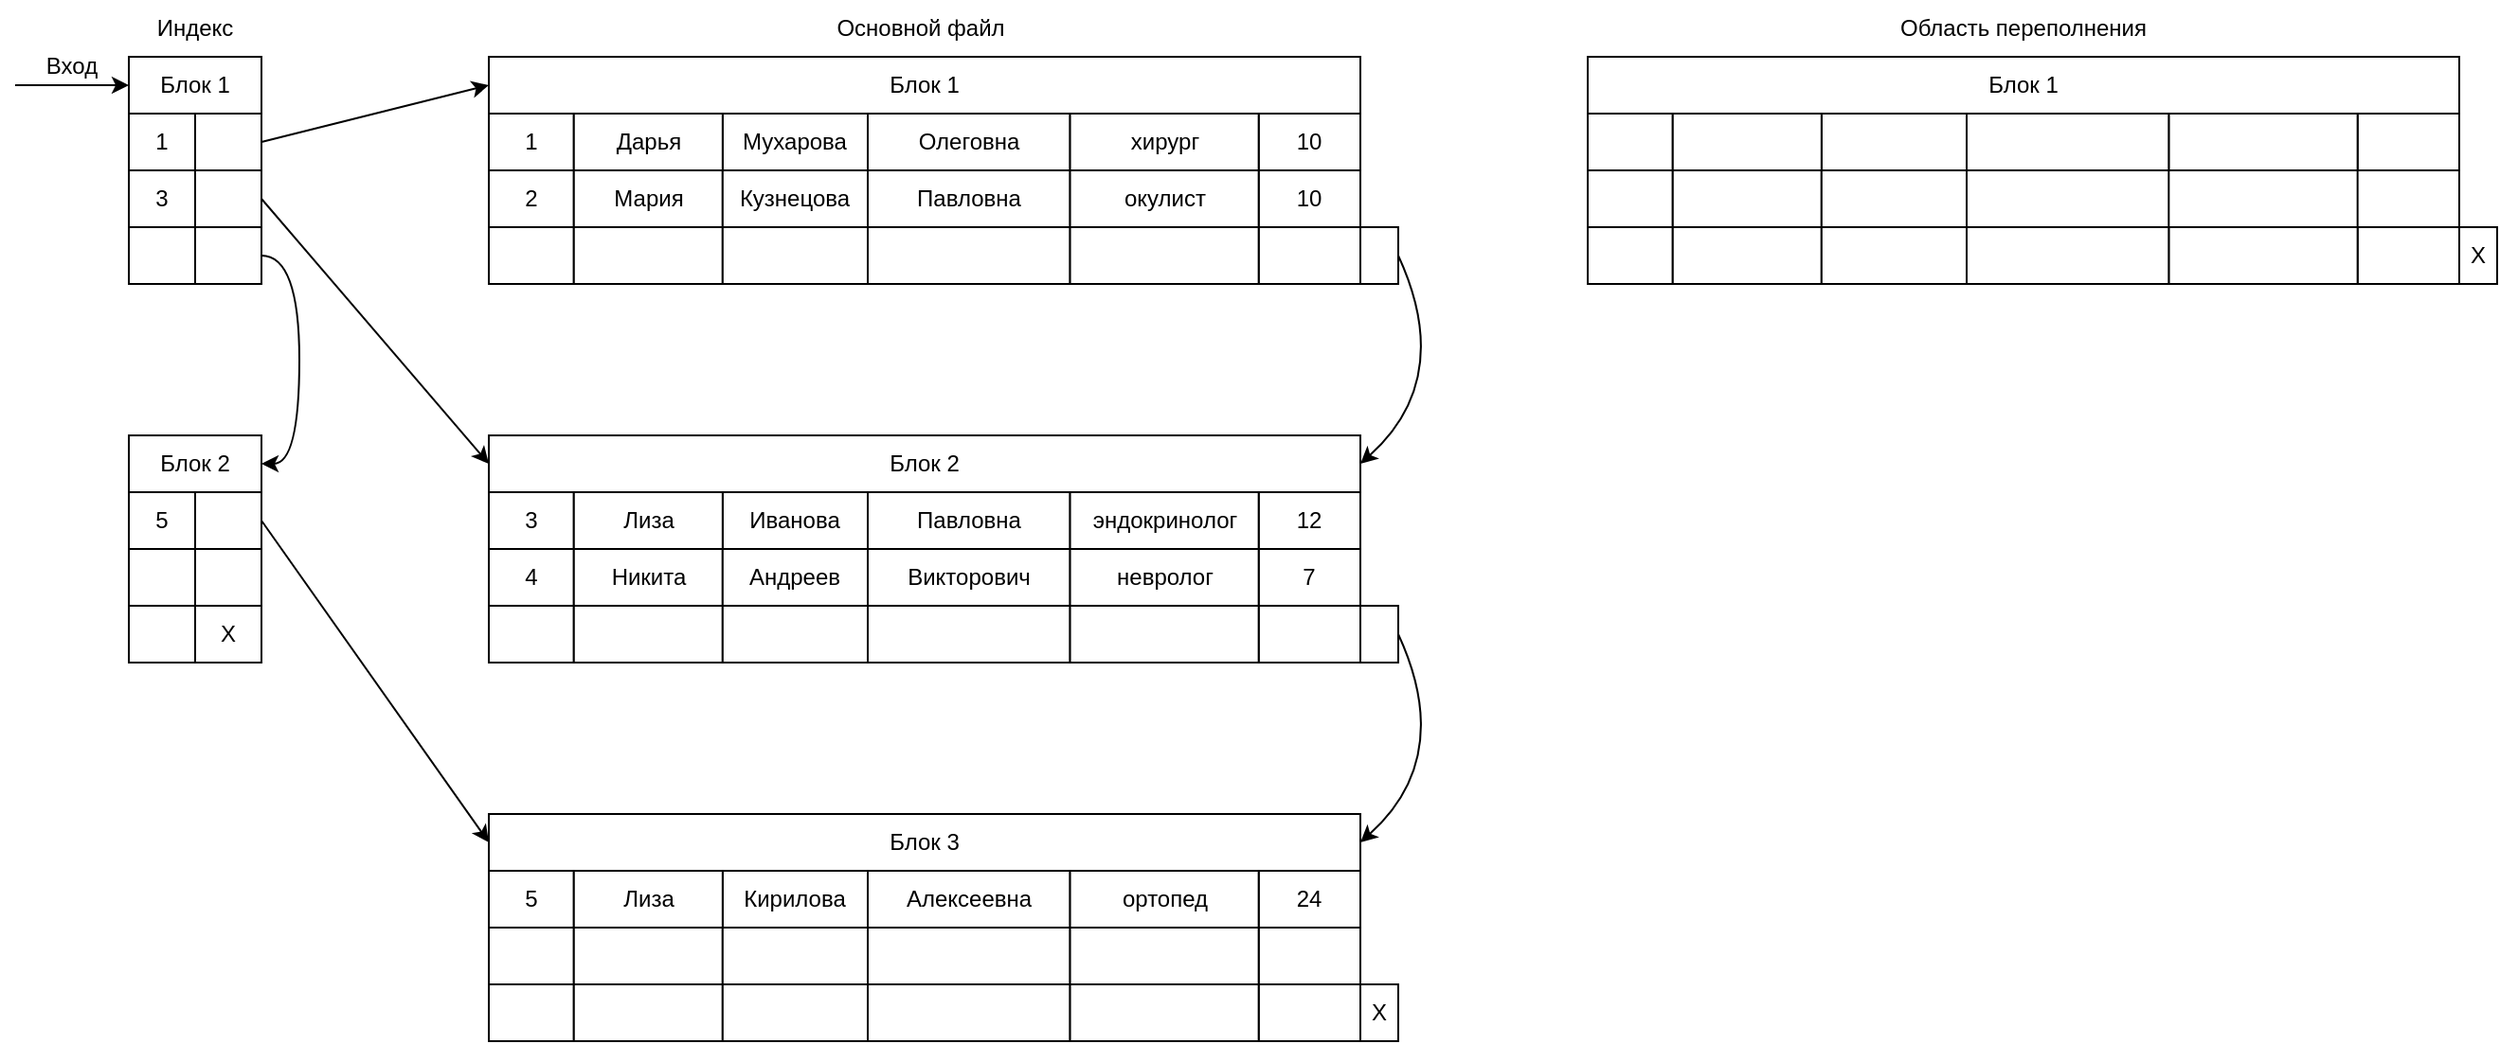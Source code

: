 <mxfile version="15.7.1" type="github">
  <diagram id="pqvs_DR59SyMPePzqnv_" name="Page-1">
    <mxGraphModel dx="4260" dy="1630" grid="1" gridSize="10" guides="1" tooltips="1" connect="1" arrows="1" fold="1" page="1" pageScale="1" pageWidth="2336" pageHeight="1654" math="0" shadow="0">
      <root>
        <mxCell id="0" />
        <mxCell id="1" parent="0" />
        <mxCell id="ofF9UcVz3urmuUXSZ8fn-194" value="" style="group" vertex="1" connectable="0" parent="1">
          <mxGeometry x="810" y="200" width="70" height="120" as="geometry" />
        </mxCell>
        <mxCell id="ofF9UcVz3urmuUXSZ8fn-187" value="Блок 1" style="rounded=0;whiteSpace=wrap;html=1;" vertex="1" parent="ofF9UcVz3urmuUXSZ8fn-194">
          <mxGeometry width="70" height="30" as="geometry" />
        </mxCell>
        <mxCell id="ofF9UcVz3urmuUXSZ8fn-188" value="1" style="rounded=0;whiteSpace=wrap;html=1;" vertex="1" parent="ofF9UcVz3urmuUXSZ8fn-194">
          <mxGeometry y="30" width="35" height="30" as="geometry" />
        </mxCell>
        <mxCell id="ofF9UcVz3urmuUXSZ8fn-189" value="" style="rounded=0;whiteSpace=wrap;html=1;" vertex="1" parent="ofF9UcVz3urmuUXSZ8fn-194">
          <mxGeometry x="35" y="30" width="35" height="30" as="geometry" />
        </mxCell>
        <mxCell id="ofF9UcVz3urmuUXSZ8fn-190" value="3" style="rounded=0;whiteSpace=wrap;html=1;" vertex="1" parent="ofF9UcVz3urmuUXSZ8fn-194">
          <mxGeometry y="60" width="35" height="30" as="geometry" />
        </mxCell>
        <mxCell id="ofF9UcVz3urmuUXSZ8fn-191" value="" style="rounded=0;whiteSpace=wrap;html=1;" vertex="1" parent="ofF9UcVz3urmuUXSZ8fn-194">
          <mxGeometry x="35" y="60" width="35" height="30" as="geometry" />
        </mxCell>
        <mxCell id="ofF9UcVz3urmuUXSZ8fn-192" value="" style="rounded=0;whiteSpace=wrap;html=1;" vertex="1" parent="ofF9UcVz3urmuUXSZ8fn-194">
          <mxGeometry y="90" width="35" height="30" as="geometry" />
        </mxCell>
        <mxCell id="ofF9UcVz3urmuUXSZ8fn-193" value="" style="rounded=0;whiteSpace=wrap;html=1;" vertex="1" parent="ofF9UcVz3urmuUXSZ8fn-194">
          <mxGeometry x="35" y="90" width="35" height="30" as="geometry" />
        </mxCell>
        <mxCell id="ofF9UcVz3urmuUXSZ8fn-217" value="" style="group" vertex="1" connectable="0" parent="1">
          <mxGeometry x="810" y="400" width="70" height="120" as="geometry" />
        </mxCell>
        <mxCell id="ofF9UcVz3urmuUXSZ8fn-218" value="Блок 2" style="rounded=0;whiteSpace=wrap;html=1;" vertex="1" parent="ofF9UcVz3urmuUXSZ8fn-217">
          <mxGeometry width="70" height="30" as="geometry" />
        </mxCell>
        <mxCell id="ofF9UcVz3urmuUXSZ8fn-219" value="5" style="rounded=0;whiteSpace=wrap;html=1;" vertex="1" parent="ofF9UcVz3urmuUXSZ8fn-217">
          <mxGeometry y="30" width="35" height="30" as="geometry" />
        </mxCell>
        <mxCell id="ofF9UcVz3urmuUXSZ8fn-220" value="" style="rounded=0;whiteSpace=wrap;html=1;" vertex="1" parent="ofF9UcVz3urmuUXSZ8fn-217">
          <mxGeometry x="35" y="30" width="35" height="30" as="geometry" />
        </mxCell>
        <mxCell id="ofF9UcVz3urmuUXSZ8fn-221" value="" style="rounded=0;whiteSpace=wrap;html=1;" vertex="1" parent="ofF9UcVz3urmuUXSZ8fn-217">
          <mxGeometry y="60" width="35" height="30" as="geometry" />
        </mxCell>
        <mxCell id="ofF9UcVz3urmuUXSZ8fn-222" value="" style="rounded=0;whiteSpace=wrap;html=1;" vertex="1" parent="ofF9UcVz3urmuUXSZ8fn-217">
          <mxGeometry x="35" y="60" width="35" height="30" as="geometry" />
        </mxCell>
        <mxCell id="ofF9UcVz3urmuUXSZ8fn-223" value="" style="rounded=0;whiteSpace=wrap;html=1;" vertex="1" parent="ofF9UcVz3urmuUXSZ8fn-217">
          <mxGeometry y="90" width="35" height="30" as="geometry" />
        </mxCell>
        <mxCell id="ofF9UcVz3urmuUXSZ8fn-224" value="X" style="rounded=0;whiteSpace=wrap;html=1;" vertex="1" parent="ofF9UcVz3urmuUXSZ8fn-217">
          <mxGeometry x="35" y="90" width="35" height="30" as="geometry" />
        </mxCell>
        <mxCell id="ofF9UcVz3urmuUXSZ8fn-272" value="" style="group" vertex="1" connectable="0" parent="1">
          <mxGeometry x="1000" y="200" width="480" height="120" as="geometry" />
        </mxCell>
        <mxCell id="ofF9UcVz3urmuUXSZ8fn-216" value="" style="group" vertex="1" connectable="0" parent="ofF9UcVz3urmuUXSZ8fn-272">
          <mxGeometry width="460" height="120" as="geometry" />
        </mxCell>
        <mxCell id="ofF9UcVz3urmuUXSZ8fn-184" style="edgeStyle=none;rounded=0;orthogonalLoop=1;jettySize=auto;html=1;exitX=1;exitY=0;exitDx=0;exitDy=0;" edge="1" parent="ofF9UcVz3urmuUXSZ8fn-216">
          <mxGeometry relative="1" as="geometry">
            <mxPoint y="70" as="sourcePoint" />
            <mxPoint y="70" as="targetPoint" />
          </mxGeometry>
        </mxCell>
        <mxCell id="ofF9UcVz3urmuUXSZ8fn-195" value="" style="group" vertex="1" connectable="0" parent="ofF9UcVz3urmuUXSZ8fn-216">
          <mxGeometry width="460" height="120" as="geometry" />
        </mxCell>
        <mxCell id="ofF9UcVz3urmuUXSZ8fn-196" value="Блок 1" style="rounded=0;whiteSpace=wrap;html=1;" vertex="1" parent="ofF9UcVz3urmuUXSZ8fn-195">
          <mxGeometry width="460" height="30" as="geometry" />
        </mxCell>
        <mxCell id="ofF9UcVz3urmuUXSZ8fn-197" value="1" style="rounded=0;whiteSpace=wrap;html=1;" vertex="1" parent="ofF9UcVz3urmuUXSZ8fn-195">
          <mxGeometry y="30" width="44.878" height="30" as="geometry" />
        </mxCell>
        <mxCell id="ofF9UcVz3urmuUXSZ8fn-199" value="2" style="rounded=0;whiteSpace=wrap;html=1;" vertex="1" parent="ofF9UcVz3urmuUXSZ8fn-195">
          <mxGeometry y="60" width="44.878" height="30" as="geometry" />
        </mxCell>
        <mxCell id="ofF9UcVz3urmuUXSZ8fn-200" value="Мария" style="rounded=0;whiteSpace=wrap;html=1;" vertex="1" parent="ofF9UcVz3urmuUXSZ8fn-195">
          <mxGeometry x="44.878" y="60" width="78.537" height="30" as="geometry" />
        </mxCell>
        <mxCell id="ofF9UcVz3urmuUXSZ8fn-201" value="" style="rounded=0;whiteSpace=wrap;html=1;" vertex="1" parent="ofF9UcVz3urmuUXSZ8fn-195">
          <mxGeometry y="90" width="44.878" height="30" as="geometry" />
        </mxCell>
        <mxCell id="ofF9UcVz3urmuUXSZ8fn-202" value="" style="rounded=0;whiteSpace=wrap;html=1;" vertex="1" parent="ofF9UcVz3urmuUXSZ8fn-195">
          <mxGeometry x="44.878" y="90" width="78.537" height="30" as="geometry" />
        </mxCell>
        <mxCell id="ofF9UcVz3urmuUXSZ8fn-213" value="10" style="rounded=0;whiteSpace=wrap;html=1;" vertex="1" parent="ofF9UcVz3urmuUXSZ8fn-195">
          <mxGeometry x="406.333" y="30" width="53.667" height="30" as="geometry" />
        </mxCell>
        <mxCell id="ofF9UcVz3urmuUXSZ8fn-214" value="10" style="rounded=0;whiteSpace=wrap;html=1;" vertex="1" parent="ofF9UcVz3urmuUXSZ8fn-195">
          <mxGeometry x="406.333" y="60" width="53.667" height="30" as="geometry" />
        </mxCell>
        <mxCell id="ofF9UcVz3urmuUXSZ8fn-215" value="" style="rounded=0;whiteSpace=wrap;html=1;" vertex="1" parent="ofF9UcVz3urmuUXSZ8fn-195">
          <mxGeometry x="406.333" y="90" width="53.667" height="30" as="geometry" />
        </mxCell>
        <mxCell id="ofF9UcVz3urmuUXSZ8fn-210" value="хирург" style="rounded=0;whiteSpace=wrap;html=1;" vertex="1" parent="ofF9UcVz3urmuUXSZ8fn-195">
          <mxGeometry x="306.667" y="30" width="99.667" height="30" as="geometry" />
        </mxCell>
        <mxCell id="ofF9UcVz3urmuUXSZ8fn-211" value="окулист" style="rounded=0;whiteSpace=wrap;html=1;" vertex="1" parent="ofF9UcVz3urmuUXSZ8fn-195">
          <mxGeometry x="306.667" y="60" width="99.667" height="30" as="geometry" />
        </mxCell>
        <mxCell id="ofF9UcVz3urmuUXSZ8fn-212" value="" style="rounded=0;whiteSpace=wrap;html=1;" vertex="1" parent="ofF9UcVz3urmuUXSZ8fn-195">
          <mxGeometry x="306.667" y="90" width="99.667" height="30" as="geometry" />
        </mxCell>
        <mxCell id="ofF9UcVz3urmuUXSZ8fn-207" value="Олеговна" style="rounded=0;whiteSpace=wrap;html=1;" vertex="1" parent="ofF9UcVz3urmuUXSZ8fn-195">
          <mxGeometry x="200" y="30" width="106.67" height="30" as="geometry" />
        </mxCell>
        <mxCell id="ofF9UcVz3urmuUXSZ8fn-208" value="Павловна" style="rounded=0;whiteSpace=wrap;html=1;" vertex="1" parent="ofF9UcVz3urmuUXSZ8fn-195">
          <mxGeometry x="200" y="60" width="106.67" height="30" as="geometry" />
        </mxCell>
        <mxCell id="ofF9UcVz3urmuUXSZ8fn-209" value="" style="rounded=0;whiteSpace=wrap;html=1;" vertex="1" parent="ofF9UcVz3urmuUXSZ8fn-195">
          <mxGeometry x="200" y="90" width="106.67" height="30" as="geometry" />
        </mxCell>
        <mxCell id="ofF9UcVz3urmuUXSZ8fn-204" value="Мухарова" style="rounded=0;whiteSpace=wrap;html=1;" vertex="1" parent="ofF9UcVz3urmuUXSZ8fn-195">
          <mxGeometry x="123.41" y="30" width="76.59" height="30" as="geometry" />
        </mxCell>
        <mxCell id="ofF9UcVz3urmuUXSZ8fn-198" value="Дарья" style="rounded=0;whiteSpace=wrap;html=1;" vertex="1" parent="ofF9UcVz3urmuUXSZ8fn-195">
          <mxGeometry x="44.878" y="30" width="78.537" height="30" as="geometry" />
        </mxCell>
        <mxCell id="ofF9UcVz3urmuUXSZ8fn-206" value="Кузнецова" style="rounded=0;whiteSpace=wrap;html=1;" vertex="1" parent="ofF9UcVz3urmuUXSZ8fn-195">
          <mxGeometry x="123.41" y="60" width="76.59" height="30" as="geometry" />
        </mxCell>
        <mxCell id="ofF9UcVz3urmuUXSZ8fn-205" value="" style="rounded=0;whiteSpace=wrap;html=1;" vertex="1" parent="ofF9UcVz3urmuUXSZ8fn-195">
          <mxGeometry x="123.41" y="90" width="76.59" height="30" as="geometry" />
        </mxCell>
        <mxCell id="ofF9UcVz3urmuUXSZ8fn-271" value="" style="rounded=0;whiteSpace=wrap;html=1;" vertex="1" parent="ofF9UcVz3urmuUXSZ8fn-272">
          <mxGeometry x="460" y="90" width="20" height="30" as="geometry" />
        </mxCell>
        <mxCell id="ofF9UcVz3urmuUXSZ8fn-273" value="" style="group" vertex="1" connectable="0" parent="1">
          <mxGeometry x="1000" y="400" width="480" height="120" as="geometry" />
        </mxCell>
        <mxCell id="ofF9UcVz3urmuUXSZ8fn-225" value="" style="group" vertex="1" connectable="0" parent="ofF9UcVz3urmuUXSZ8fn-273">
          <mxGeometry width="460" height="120" as="geometry" />
        </mxCell>
        <mxCell id="ofF9UcVz3urmuUXSZ8fn-226" style="edgeStyle=none;rounded=0;orthogonalLoop=1;jettySize=auto;html=1;exitX=1;exitY=0;exitDx=0;exitDy=0;" edge="1" parent="ofF9UcVz3urmuUXSZ8fn-225">
          <mxGeometry relative="1" as="geometry">
            <mxPoint y="70" as="sourcePoint" />
            <mxPoint y="70" as="targetPoint" />
          </mxGeometry>
        </mxCell>
        <mxCell id="ofF9UcVz3urmuUXSZ8fn-227" value="" style="group" vertex="1" connectable="0" parent="ofF9UcVz3urmuUXSZ8fn-225">
          <mxGeometry width="460" height="120" as="geometry" />
        </mxCell>
        <mxCell id="ofF9UcVz3urmuUXSZ8fn-228" value="Блок 2" style="rounded=0;whiteSpace=wrap;html=1;" vertex="1" parent="ofF9UcVz3urmuUXSZ8fn-227">
          <mxGeometry width="460" height="30" as="geometry" />
        </mxCell>
        <mxCell id="ofF9UcVz3urmuUXSZ8fn-229" value="3" style="rounded=0;whiteSpace=wrap;html=1;" vertex="1" parent="ofF9UcVz3urmuUXSZ8fn-227">
          <mxGeometry y="30" width="44.878" height="30" as="geometry" />
        </mxCell>
        <mxCell id="ofF9UcVz3urmuUXSZ8fn-230" value="4" style="rounded=0;whiteSpace=wrap;html=1;" vertex="1" parent="ofF9UcVz3urmuUXSZ8fn-227">
          <mxGeometry y="60" width="44.878" height="30" as="geometry" />
        </mxCell>
        <mxCell id="ofF9UcVz3urmuUXSZ8fn-231" value="Никита" style="rounded=0;whiteSpace=wrap;html=1;" vertex="1" parent="ofF9UcVz3urmuUXSZ8fn-227">
          <mxGeometry x="44.878" y="60" width="78.537" height="30" as="geometry" />
        </mxCell>
        <mxCell id="ofF9UcVz3urmuUXSZ8fn-232" value="" style="rounded=0;whiteSpace=wrap;html=1;" vertex="1" parent="ofF9UcVz3urmuUXSZ8fn-227">
          <mxGeometry y="90" width="44.878" height="30" as="geometry" />
        </mxCell>
        <mxCell id="ofF9UcVz3urmuUXSZ8fn-233" value="" style="rounded=0;whiteSpace=wrap;html=1;" vertex="1" parent="ofF9UcVz3urmuUXSZ8fn-227">
          <mxGeometry x="44.878" y="90" width="78.537" height="30" as="geometry" />
        </mxCell>
        <mxCell id="ofF9UcVz3urmuUXSZ8fn-234" value="12" style="rounded=0;whiteSpace=wrap;html=1;" vertex="1" parent="ofF9UcVz3urmuUXSZ8fn-227">
          <mxGeometry x="406.333" y="30" width="53.667" height="30" as="geometry" />
        </mxCell>
        <mxCell id="ofF9UcVz3urmuUXSZ8fn-235" value="7" style="rounded=0;whiteSpace=wrap;html=1;" vertex="1" parent="ofF9UcVz3urmuUXSZ8fn-227">
          <mxGeometry x="406.333" y="60" width="53.667" height="30" as="geometry" />
        </mxCell>
        <mxCell id="ofF9UcVz3urmuUXSZ8fn-236" value="" style="rounded=0;whiteSpace=wrap;html=1;" vertex="1" parent="ofF9UcVz3urmuUXSZ8fn-227">
          <mxGeometry x="406.333" y="90" width="53.667" height="30" as="geometry" />
        </mxCell>
        <mxCell id="ofF9UcVz3urmuUXSZ8fn-237" value="эндокринолог" style="rounded=0;whiteSpace=wrap;html=1;" vertex="1" parent="ofF9UcVz3urmuUXSZ8fn-227">
          <mxGeometry x="306.667" y="30" width="99.667" height="30" as="geometry" />
        </mxCell>
        <mxCell id="ofF9UcVz3urmuUXSZ8fn-238" value="невролог" style="rounded=0;whiteSpace=wrap;html=1;" vertex="1" parent="ofF9UcVz3urmuUXSZ8fn-227">
          <mxGeometry x="306.667" y="60" width="99.667" height="30" as="geometry" />
        </mxCell>
        <mxCell id="ofF9UcVz3urmuUXSZ8fn-239" value="" style="rounded=0;whiteSpace=wrap;html=1;" vertex="1" parent="ofF9UcVz3urmuUXSZ8fn-227">
          <mxGeometry x="306.667" y="90" width="99.667" height="30" as="geometry" />
        </mxCell>
        <mxCell id="ofF9UcVz3urmuUXSZ8fn-240" value="Павловна" style="rounded=0;whiteSpace=wrap;html=1;" vertex="1" parent="ofF9UcVz3urmuUXSZ8fn-227">
          <mxGeometry x="200" y="30" width="106.67" height="30" as="geometry" />
        </mxCell>
        <mxCell id="ofF9UcVz3urmuUXSZ8fn-241" value="Викторович" style="rounded=0;whiteSpace=wrap;html=1;" vertex="1" parent="ofF9UcVz3urmuUXSZ8fn-227">
          <mxGeometry x="200" y="60" width="106.67" height="30" as="geometry" />
        </mxCell>
        <mxCell id="ofF9UcVz3urmuUXSZ8fn-242" value="" style="rounded=0;whiteSpace=wrap;html=1;" vertex="1" parent="ofF9UcVz3urmuUXSZ8fn-227">
          <mxGeometry x="200" y="90" width="106.67" height="30" as="geometry" />
        </mxCell>
        <mxCell id="ofF9UcVz3urmuUXSZ8fn-243" value="Иванова" style="rounded=0;whiteSpace=wrap;html=1;" vertex="1" parent="ofF9UcVz3urmuUXSZ8fn-227">
          <mxGeometry x="123.41" y="30" width="76.59" height="30" as="geometry" />
        </mxCell>
        <mxCell id="ofF9UcVz3urmuUXSZ8fn-244" value="Лиза" style="rounded=0;whiteSpace=wrap;html=1;" vertex="1" parent="ofF9UcVz3urmuUXSZ8fn-227">
          <mxGeometry x="44.878" y="30" width="78.537" height="30" as="geometry" />
        </mxCell>
        <mxCell id="ofF9UcVz3urmuUXSZ8fn-245" value="Андреев" style="rounded=0;whiteSpace=wrap;html=1;" vertex="1" parent="ofF9UcVz3urmuUXSZ8fn-227">
          <mxGeometry x="123.41" y="60" width="76.59" height="30" as="geometry" />
        </mxCell>
        <mxCell id="ofF9UcVz3urmuUXSZ8fn-246" value="" style="rounded=0;whiteSpace=wrap;html=1;" vertex="1" parent="ofF9UcVz3urmuUXSZ8fn-227">
          <mxGeometry x="123.41" y="90" width="76.59" height="30" as="geometry" />
        </mxCell>
        <mxCell id="ofF9UcVz3urmuUXSZ8fn-269" value="" style="rounded=0;whiteSpace=wrap;html=1;" vertex="1" parent="ofF9UcVz3urmuUXSZ8fn-273">
          <mxGeometry x="460" y="90" width="20" height="30" as="geometry" />
        </mxCell>
        <mxCell id="ofF9UcVz3urmuUXSZ8fn-274" value="" style="group" vertex="1" connectable="0" parent="1">
          <mxGeometry x="1000" y="600" width="480" height="120" as="geometry" />
        </mxCell>
        <mxCell id="ofF9UcVz3urmuUXSZ8fn-247" value="" style="group" vertex="1" connectable="0" parent="ofF9UcVz3urmuUXSZ8fn-274">
          <mxGeometry width="460" height="120" as="geometry" />
        </mxCell>
        <mxCell id="ofF9UcVz3urmuUXSZ8fn-248" style="edgeStyle=none;rounded=0;orthogonalLoop=1;jettySize=auto;html=1;exitX=1;exitY=0;exitDx=0;exitDy=0;" edge="1" parent="ofF9UcVz3urmuUXSZ8fn-247">
          <mxGeometry relative="1" as="geometry">
            <mxPoint y="70" as="sourcePoint" />
            <mxPoint y="70" as="targetPoint" />
          </mxGeometry>
        </mxCell>
        <mxCell id="ofF9UcVz3urmuUXSZ8fn-249" value="" style="group" vertex="1" connectable="0" parent="ofF9UcVz3urmuUXSZ8fn-247">
          <mxGeometry width="460" height="120" as="geometry" />
        </mxCell>
        <mxCell id="ofF9UcVz3urmuUXSZ8fn-250" value="Блок 3" style="rounded=0;whiteSpace=wrap;html=1;" vertex="1" parent="ofF9UcVz3urmuUXSZ8fn-249">
          <mxGeometry width="460" height="30" as="geometry" />
        </mxCell>
        <mxCell id="ofF9UcVz3urmuUXSZ8fn-251" value="5" style="rounded=0;whiteSpace=wrap;html=1;" vertex="1" parent="ofF9UcVz3urmuUXSZ8fn-249">
          <mxGeometry y="30" width="44.878" height="30" as="geometry" />
        </mxCell>
        <mxCell id="ofF9UcVz3urmuUXSZ8fn-252" value="" style="rounded=0;whiteSpace=wrap;html=1;" vertex="1" parent="ofF9UcVz3urmuUXSZ8fn-249">
          <mxGeometry y="60" width="44.878" height="30" as="geometry" />
        </mxCell>
        <mxCell id="ofF9UcVz3urmuUXSZ8fn-253" value="" style="rounded=0;whiteSpace=wrap;html=1;" vertex="1" parent="ofF9UcVz3urmuUXSZ8fn-249">
          <mxGeometry x="44.878" y="60" width="78.537" height="30" as="geometry" />
        </mxCell>
        <mxCell id="ofF9UcVz3urmuUXSZ8fn-254" value="" style="rounded=0;whiteSpace=wrap;html=1;" vertex="1" parent="ofF9UcVz3urmuUXSZ8fn-249">
          <mxGeometry y="90" width="44.878" height="30" as="geometry" />
        </mxCell>
        <mxCell id="ofF9UcVz3urmuUXSZ8fn-255" value="" style="rounded=0;whiteSpace=wrap;html=1;" vertex="1" parent="ofF9UcVz3urmuUXSZ8fn-249">
          <mxGeometry x="44.878" y="90" width="78.537" height="30" as="geometry" />
        </mxCell>
        <mxCell id="ofF9UcVz3urmuUXSZ8fn-256" value="24" style="rounded=0;whiteSpace=wrap;html=1;" vertex="1" parent="ofF9UcVz3urmuUXSZ8fn-249">
          <mxGeometry x="406.333" y="30" width="53.667" height="30" as="geometry" />
        </mxCell>
        <mxCell id="ofF9UcVz3urmuUXSZ8fn-257" value="" style="rounded=0;whiteSpace=wrap;html=1;" vertex="1" parent="ofF9UcVz3urmuUXSZ8fn-249">
          <mxGeometry x="406.333" y="60" width="53.667" height="30" as="geometry" />
        </mxCell>
        <mxCell id="ofF9UcVz3urmuUXSZ8fn-258" value="" style="rounded=0;whiteSpace=wrap;html=1;" vertex="1" parent="ofF9UcVz3urmuUXSZ8fn-249">
          <mxGeometry x="406.333" y="90" width="53.667" height="30" as="geometry" />
        </mxCell>
        <mxCell id="ofF9UcVz3urmuUXSZ8fn-259" value="ортопед" style="rounded=0;whiteSpace=wrap;html=1;" vertex="1" parent="ofF9UcVz3urmuUXSZ8fn-249">
          <mxGeometry x="306.667" y="30" width="99.667" height="30" as="geometry" />
        </mxCell>
        <mxCell id="ofF9UcVz3urmuUXSZ8fn-260" value="" style="rounded=0;whiteSpace=wrap;html=1;" vertex="1" parent="ofF9UcVz3urmuUXSZ8fn-249">
          <mxGeometry x="306.667" y="60" width="99.667" height="30" as="geometry" />
        </mxCell>
        <mxCell id="ofF9UcVz3urmuUXSZ8fn-261" value="" style="rounded=0;whiteSpace=wrap;html=1;" vertex="1" parent="ofF9UcVz3urmuUXSZ8fn-249">
          <mxGeometry x="306.667" y="90" width="99.667" height="30" as="geometry" />
        </mxCell>
        <mxCell id="ofF9UcVz3urmuUXSZ8fn-262" value="Алексеевна" style="rounded=0;whiteSpace=wrap;html=1;" vertex="1" parent="ofF9UcVz3urmuUXSZ8fn-249">
          <mxGeometry x="200" y="30" width="106.67" height="30" as="geometry" />
        </mxCell>
        <mxCell id="ofF9UcVz3urmuUXSZ8fn-263" value="" style="rounded=0;whiteSpace=wrap;html=1;" vertex="1" parent="ofF9UcVz3urmuUXSZ8fn-249">
          <mxGeometry x="200" y="60" width="106.67" height="30" as="geometry" />
        </mxCell>
        <mxCell id="ofF9UcVz3urmuUXSZ8fn-264" value="" style="rounded=0;whiteSpace=wrap;html=1;" vertex="1" parent="ofF9UcVz3urmuUXSZ8fn-249">
          <mxGeometry x="200" y="90" width="106.67" height="30" as="geometry" />
        </mxCell>
        <mxCell id="ofF9UcVz3urmuUXSZ8fn-265" value="Кирилова" style="rounded=0;whiteSpace=wrap;html=1;" vertex="1" parent="ofF9UcVz3urmuUXSZ8fn-249">
          <mxGeometry x="123.41" y="30" width="76.59" height="30" as="geometry" />
        </mxCell>
        <mxCell id="ofF9UcVz3urmuUXSZ8fn-266" value="Лиза" style="rounded=0;whiteSpace=wrap;html=1;" vertex="1" parent="ofF9UcVz3urmuUXSZ8fn-249">
          <mxGeometry x="44.878" y="30" width="78.537" height="30" as="geometry" />
        </mxCell>
        <mxCell id="ofF9UcVz3urmuUXSZ8fn-267" value="" style="rounded=0;whiteSpace=wrap;html=1;" vertex="1" parent="ofF9UcVz3urmuUXSZ8fn-249">
          <mxGeometry x="123.41" y="60" width="76.59" height="30" as="geometry" />
        </mxCell>
        <mxCell id="ofF9UcVz3urmuUXSZ8fn-268" value="" style="rounded=0;whiteSpace=wrap;html=1;" vertex="1" parent="ofF9UcVz3urmuUXSZ8fn-249">
          <mxGeometry x="123.41" y="90" width="76.59" height="30" as="geometry" />
        </mxCell>
        <mxCell id="ofF9UcVz3urmuUXSZ8fn-270" value="X" style="rounded=0;whiteSpace=wrap;html=1;" vertex="1" parent="ofF9UcVz3urmuUXSZ8fn-274">
          <mxGeometry x="460" y="90" width="20" height="30" as="geometry" />
        </mxCell>
        <mxCell id="ofF9UcVz3urmuUXSZ8fn-275" value="" style="endArrow=classic;html=1;rounded=0;entryX=0;entryY=0.5;entryDx=0;entryDy=0;" edge="1" parent="1" target="ofF9UcVz3urmuUXSZ8fn-187">
          <mxGeometry width="50" height="50" relative="1" as="geometry">
            <mxPoint x="750" y="215" as="sourcePoint" />
            <mxPoint x="770" y="210" as="targetPoint" />
          </mxGeometry>
        </mxCell>
        <mxCell id="ofF9UcVz3urmuUXSZ8fn-276" value="" style="endArrow=classic;html=1;rounded=0;entryX=0;entryY=0.5;entryDx=0;entryDy=0;exitX=1;exitY=0.5;exitDx=0;exitDy=0;" edge="1" parent="1" source="ofF9UcVz3urmuUXSZ8fn-189" target="ofF9UcVz3urmuUXSZ8fn-196">
          <mxGeometry width="50" height="50" relative="1" as="geometry">
            <mxPoint x="910" y="350" as="sourcePoint" />
            <mxPoint x="960" y="300" as="targetPoint" />
          </mxGeometry>
        </mxCell>
        <mxCell id="ofF9UcVz3urmuUXSZ8fn-277" value="" style="endArrow=classic;html=1;rounded=0;exitX=1;exitY=0.5;exitDx=0;exitDy=0;entryX=0;entryY=0.5;entryDx=0;entryDy=0;" edge="1" parent="1" source="ofF9UcVz3urmuUXSZ8fn-191" target="ofF9UcVz3urmuUXSZ8fn-228">
          <mxGeometry width="50" height="50" relative="1" as="geometry">
            <mxPoint x="920" y="360" as="sourcePoint" />
            <mxPoint x="970" y="310" as="targetPoint" />
          </mxGeometry>
        </mxCell>
        <mxCell id="ofF9UcVz3urmuUXSZ8fn-278" value="" style="endArrow=classic;html=1;rounded=0;exitX=1;exitY=0.5;exitDx=0;exitDy=0;entryX=0;entryY=0.5;entryDx=0;entryDy=0;" edge="1" parent="1" source="ofF9UcVz3urmuUXSZ8fn-220" target="ofF9UcVz3urmuUXSZ8fn-250">
          <mxGeometry width="50" height="50" relative="1" as="geometry">
            <mxPoint x="950" y="580" as="sourcePoint" />
            <mxPoint x="1000" y="530" as="targetPoint" />
          </mxGeometry>
        </mxCell>
        <mxCell id="ofF9UcVz3urmuUXSZ8fn-279" value="" style="endArrow=classic;html=1;rounded=0;exitX=1;exitY=0.5;exitDx=0;exitDy=0;entryX=1;entryY=0.5;entryDx=0;entryDy=0;edgeStyle=orthogonalEdgeStyle;curved=1;" edge="1" parent="1" source="ofF9UcVz3urmuUXSZ8fn-193" target="ofF9UcVz3urmuUXSZ8fn-218">
          <mxGeometry width="50" height="50" relative="1" as="geometry">
            <mxPoint x="880" y="380" as="sourcePoint" />
            <mxPoint x="930" y="330" as="targetPoint" />
            <Array as="points">
              <mxPoint x="900" y="305" />
              <mxPoint x="900" y="415" />
            </Array>
          </mxGeometry>
        </mxCell>
        <mxCell id="ofF9UcVz3urmuUXSZ8fn-281" value="" style="endArrow=classic;html=1;rounded=0;curved=1;exitX=1;exitY=0.5;exitDx=0;exitDy=0;entryX=1;entryY=0.5;entryDx=0;entryDy=0;" edge="1" parent="1" source="ofF9UcVz3urmuUXSZ8fn-271" target="ofF9UcVz3urmuUXSZ8fn-228">
          <mxGeometry width="50" height="50" relative="1" as="geometry">
            <mxPoint x="1490" y="390" as="sourcePoint" />
            <mxPoint x="1540" y="340" as="targetPoint" />
            <Array as="points">
              <mxPoint x="1510" y="370" />
            </Array>
          </mxGeometry>
        </mxCell>
        <mxCell id="ofF9UcVz3urmuUXSZ8fn-282" value="" style="endArrow=classic;html=1;rounded=0;curved=1;exitX=1;exitY=0.5;exitDx=0;exitDy=0;entryX=1;entryY=0.5;entryDx=0;entryDy=0;" edge="1" parent="1" source="ofF9UcVz3urmuUXSZ8fn-269" target="ofF9UcVz3urmuUXSZ8fn-250">
          <mxGeometry width="50" height="50" relative="1" as="geometry">
            <mxPoint x="1500" y="500" as="sourcePoint" />
            <mxPoint x="1480" y="610" as="targetPoint" />
            <Array as="points">
              <mxPoint x="1510" y="570" />
            </Array>
          </mxGeometry>
        </mxCell>
        <mxCell id="ofF9UcVz3urmuUXSZ8fn-283" value="Вход" style="text;html=1;strokeColor=none;fillColor=none;align=center;verticalAlign=middle;whiteSpace=wrap;rounded=0;" vertex="1" parent="1">
          <mxGeometry x="750" y="190" width="60" height="30" as="geometry" />
        </mxCell>
        <mxCell id="ofF9UcVz3urmuUXSZ8fn-284" value="Индекс" style="text;html=1;strokeColor=none;fillColor=none;align=center;verticalAlign=middle;whiteSpace=wrap;rounded=0;" vertex="1" parent="1">
          <mxGeometry x="815" y="170" width="60" height="30" as="geometry" />
        </mxCell>
        <mxCell id="ofF9UcVz3urmuUXSZ8fn-285" value="Основной файл" style="text;html=1;strokeColor=none;fillColor=none;align=center;verticalAlign=middle;whiteSpace=wrap;rounded=0;" vertex="1" parent="1">
          <mxGeometry x="1168" y="170" width="120" height="30" as="geometry" />
        </mxCell>
        <mxCell id="ofF9UcVz3urmuUXSZ8fn-286" value="" style="group" vertex="1" connectable="0" parent="1">
          <mxGeometry x="1580" y="200" width="460" height="120" as="geometry" />
        </mxCell>
        <mxCell id="ofF9UcVz3urmuUXSZ8fn-287" style="edgeStyle=none;rounded=0;orthogonalLoop=1;jettySize=auto;html=1;exitX=1;exitY=0;exitDx=0;exitDy=0;" edge="1" parent="ofF9UcVz3urmuUXSZ8fn-286">
          <mxGeometry relative="1" as="geometry">
            <mxPoint y="70" as="sourcePoint" />
            <mxPoint y="70" as="targetPoint" />
          </mxGeometry>
        </mxCell>
        <mxCell id="ofF9UcVz3urmuUXSZ8fn-288" value="" style="group" vertex="1" connectable="0" parent="ofF9UcVz3urmuUXSZ8fn-286">
          <mxGeometry width="460" height="120" as="geometry" />
        </mxCell>
        <mxCell id="ofF9UcVz3urmuUXSZ8fn-289" value="Блок 1" style="rounded=0;whiteSpace=wrap;html=1;" vertex="1" parent="ofF9UcVz3urmuUXSZ8fn-288">
          <mxGeometry width="460" height="30" as="geometry" />
        </mxCell>
        <mxCell id="ofF9UcVz3urmuUXSZ8fn-290" value="" style="rounded=0;whiteSpace=wrap;html=1;" vertex="1" parent="ofF9UcVz3urmuUXSZ8fn-288">
          <mxGeometry y="30" width="44.878" height="30" as="geometry" />
        </mxCell>
        <mxCell id="ofF9UcVz3urmuUXSZ8fn-291" value="" style="rounded=0;whiteSpace=wrap;html=1;" vertex="1" parent="ofF9UcVz3urmuUXSZ8fn-288">
          <mxGeometry y="60" width="44.878" height="30" as="geometry" />
        </mxCell>
        <mxCell id="ofF9UcVz3urmuUXSZ8fn-292" value="" style="rounded=0;whiteSpace=wrap;html=1;" vertex="1" parent="ofF9UcVz3urmuUXSZ8fn-288">
          <mxGeometry x="44.878" y="60" width="78.537" height="30" as="geometry" />
        </mxCell>
        <mxCell id="ofF9UcVz3urmuUXSZ8fn-293" value="" style="rounded=0;whiteSpace=wrap;html=1;" vertex="1" parent="ofF9UcVz3urmuUXSZ8fn-288">
          <mxGeometry y="90" width="44.878" height="30" as="geometry" />
        </mxCell>
        <mxCell id="ofF9UcVz3urmuUXSZ8fn-294" value="" style="rounded=0;whiteSpace=wrap;html=1;" vertex="1" parent="ofF9UcVz3urmuUXSZ8fn-288">
          <mxGeometry x="44.878" y="90" width="78.537" height="30" as="geometry" />
        </mxCell>
        <mxCell id="ofF9UcVz3urmuUXSZ8fn-295" value="" style="rounded=0;whiteSpace=wrap;html=1;" vertex="1" parent="ofF9UcVz3urmuUXSZ8fn-288">
          <mxGeometry x="406.333" y="30" width="53.667" height="30" as="geometry" />
        </mxCell>
        <mxCell id="ofF9UcVz3urmuUXSZ8fn-296" value="" style="rounded=0;whiteSpace=wrap;html=1;" vertex="1" parent="ofF9UcVz3urmuUXSZ8fn-288">
          <mxGeometry x="406.333" y="60" width="53.667" height="30" as="geometry" />
        </mxCell>
        <mxCell id="ofF9UcVz3urmuUXSZ8fn-297" value="" style="rounded=0;whiteSpace=wrap;html=1;" vertex="1" parent="ofF9UcVz3urmuUXSZ8fn-288">
          <mxGeometry x="406.333" y="90" width="53.667" height="30" as="geometry" />
        </mxCell>
        <mxCell id="ofF9UcVz3urmuUXSZ8fn-298" value="" style="rounded=0;whiteSpace=wrap;html=1;" vertex="1" parent="ofF9UcVz3urmuUXSZ8fn-288">
          <mxGeometry x="306.667" y="30" width="99.667" height="30" as="geometry" />
        </mxCell>
        <mxCell id="ofF9UcVz3urmuUXSZ8fn-300" value="" style="rounded=0;whiteSpace=wrap;html=1;" vertex="1" parent="ofF9UcVz3urmuUXSZ8fn-288">
          <mxGeometry x="306.667" y="90" width="99.667" height="30" as="geometry" />
        </mxCell>
        <mxCell id="ofF9UcVz3urmuUXSZ8fn-301" value="" style="rounded=0;whiteSpace=wrap;html=1;" vertex="1" parent="ofF9UcVz3urmuUXSZ8fn-288">
          <mxGeometry x="200" y="30" width="106.67" height="30" as="geometry" />
        </mxCell>
        <mxCell id="ofF9UcVz3urmuUXSZ8fn-302" value="" style="rounded=0;whiteSpace=wrap;html=1;" vertex="1" parent="ofF9UcVz3urmuUXSZ8fn-288">
          <mxGeometry x="200" y="60" width="106.67" height="30" as="geometry" />
        </mxCell>
        <mxCell id="ofF9UcVz3urmuUXSZ8fn-303" value="" style="rounded=0;whiteSpace=wrap;html=1;" vertex="1" parent="ofF9UcVz3urmuUXSZ8fn-288">
          <mxGeometry x="200" y="90" width="106.67" height="30" as="geometry" />
        </mxCell>
        <mxCell id="ofF9UcVz3urmuUXSZ8fn-304" value="" style="rounded=0;whiteSpace=wrap;html=1;" vertex="1" parent="ofF9UcVz3urmuUXSZ8fn-288">
          <mxGeometry x="123.41" y="30" width="76.59" height="30" as="geometry" />
        </mxCell>
        <mxCell id="ofF9UcVz3urmuUXSZ8fn-305" value="" style="rounded=0;whiteSpace=wrap;html=1;" vertex="1" parent="ofF9UcVz3urmuUXSZ8fn-288">
          <mxGeometry x="44.878" y="30" width="78.537" height="30" as="geometry" />
        </mxCell>
        <mxCell id="ofF9UcVz3urmuUXSZ8fn-306" value="" style="rounded=0;whiteSpace=wrap;html=1;" vertex="1" parent="ofF9UcVz3urmuUXSZ8fn-288">
          <mxGeometry x="123.41" y="60" width="76.59" height="30" as="geometry" />
        </mxCell>
        <mxCell id="ofF9UcVz3urmuUXSZ8fn-307" value="" style="rounded=0;whiteSpace=wrap;html=1;" vertex="1" parent="ofF9UcVz3urmuUXSZ8fn-288">
          <mxGeometry x="123.41" y="90" width="76.59" height="30" as="geometry" />
        </mxCell>
        <mxCell id="ofF9UcVz3urmuUXSZ8fn-308" value="Область переполнения" style="text;html=1;strokeColor=none;fillColor=none;align=center;verticalAlign=middle;whiteSpace=wrap;rounded=0;" vertex="1" parent="1">
          <mxGeometry x="1730" y="170" width="160" height="30" as="geometry" />
        </mxCell>
        <mxCell id="ofF9UcVz3urmuUXSZ8fn-311" value="X" style="rounded=0;whiteSpace=wrap;html=1;" vertex="1" parent="1">
          <mxGeometry x="2040" y="290" width="20" height="30" as="geometry" />
        </mxCell>
      </root>
    </mxGraphModel>
  </diagram>
</mxfile>
